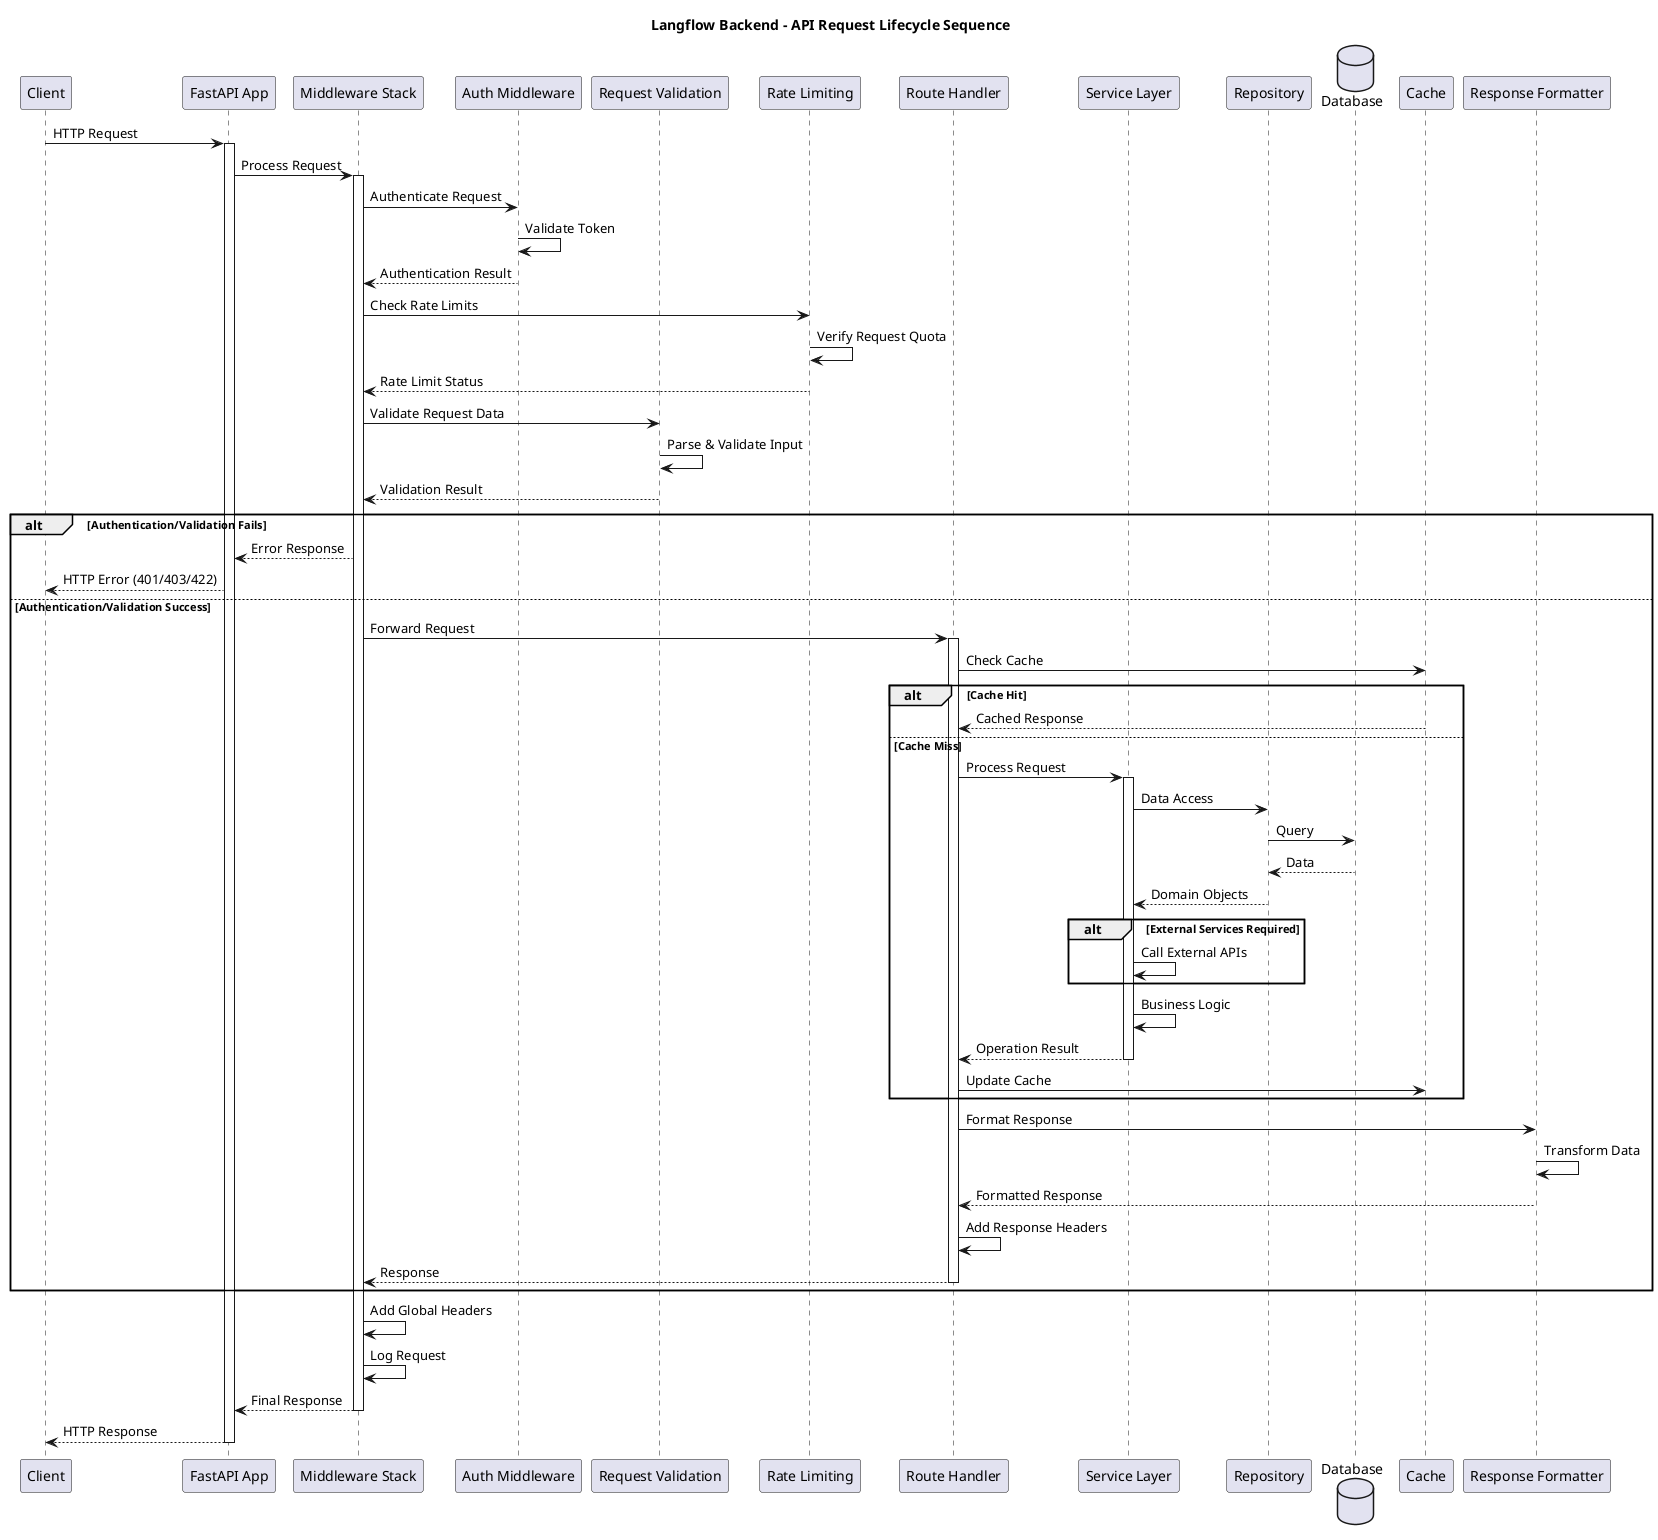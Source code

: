 @startuml API_Request_Lifecycle
title Langflow Backend - API Request Lifecycle Sequence

participant "Client" as Client
participant "FastAPI App" as FastAPI
participant "Middleware Stack" as Middleware
participant "Auth Middleware" as AuthMiddleware
participant "Request Validation" as Validation
participant "Rate Limiting" as RateLimit
participant "Route Handler" as RouteHandler
participant "Service Layer" as Service
participant "Repository" as Repository
database "Database" as DB
participant "Cache" as Cache
participant "Response Formatter" as Formatter

Client -> FastAPI: HTTP Request
activate FastAPI

FastAPI -> Middleware: Process Request
activate Middleware

Middleware -> AuthMiddleware: Authenticate Request
AuthMiddleware -> AuthMiddleware: Validate Token
AuthMiddleware --> Middleware: Authentication Result

Middleware -> RateLimit: Check Rate Limits
RateLimit -> RateLimit: Verify Request Quota
RateLimit --> Middleware: Rate Limit Status

Middleware -> Validation: Validate Request Data
Validation -> Validation: Parse & Validate Input
Validation --> Middleware: Validation Result

alt Authentication/Validation Fails
    Middleware --> FastAPI: Error Response
    FastAPI --> Client: HTTP Error (401/403/422)
else Authentication/Validation Success
    Middleware -> RouteHandler: Forward Request
    activate RouteHandler
    
    RouteHandler -> Cache: Check Cache
    
    alt Cache Hit
        Cache --> RouteHandler: Cached Response
    else Cache Miss
        RouteHandler -> Service: Process Request
        activate Service
        
        Service -> Repository: Data Access
        Repository -> DB: Query
        DB --> Repository: Data
        Repository --> Service: Domain Objects
        
        alt External Services Required
            Service -> Service: Call External APIs
        end
        
        Service -> Service: Business Logic
        Service --> RouteHandler: Operation Result
        deactivate Service
        
        RouteHandler -> Cache: Update Cache
    end
    
    RouteHandler -> Formatter: Format Response
    Formatter -> Formatter: Transform Data
    Formatter --> RouteHandler: Formatted Response
    
    RouteHandler -> RouteHandler: Add Response Headers
    RouteHandler --> Middleware: Response
    deactivate RouteHandler
end

Middleware -> Middleware: Add Global Headers
Middleware -> Middleware: Log Request
Middleware --> FastAPI: Final Response
deactivate Middleware

FastAPI --> Client: HTTP Response
deactivate FastAPI

@enduml